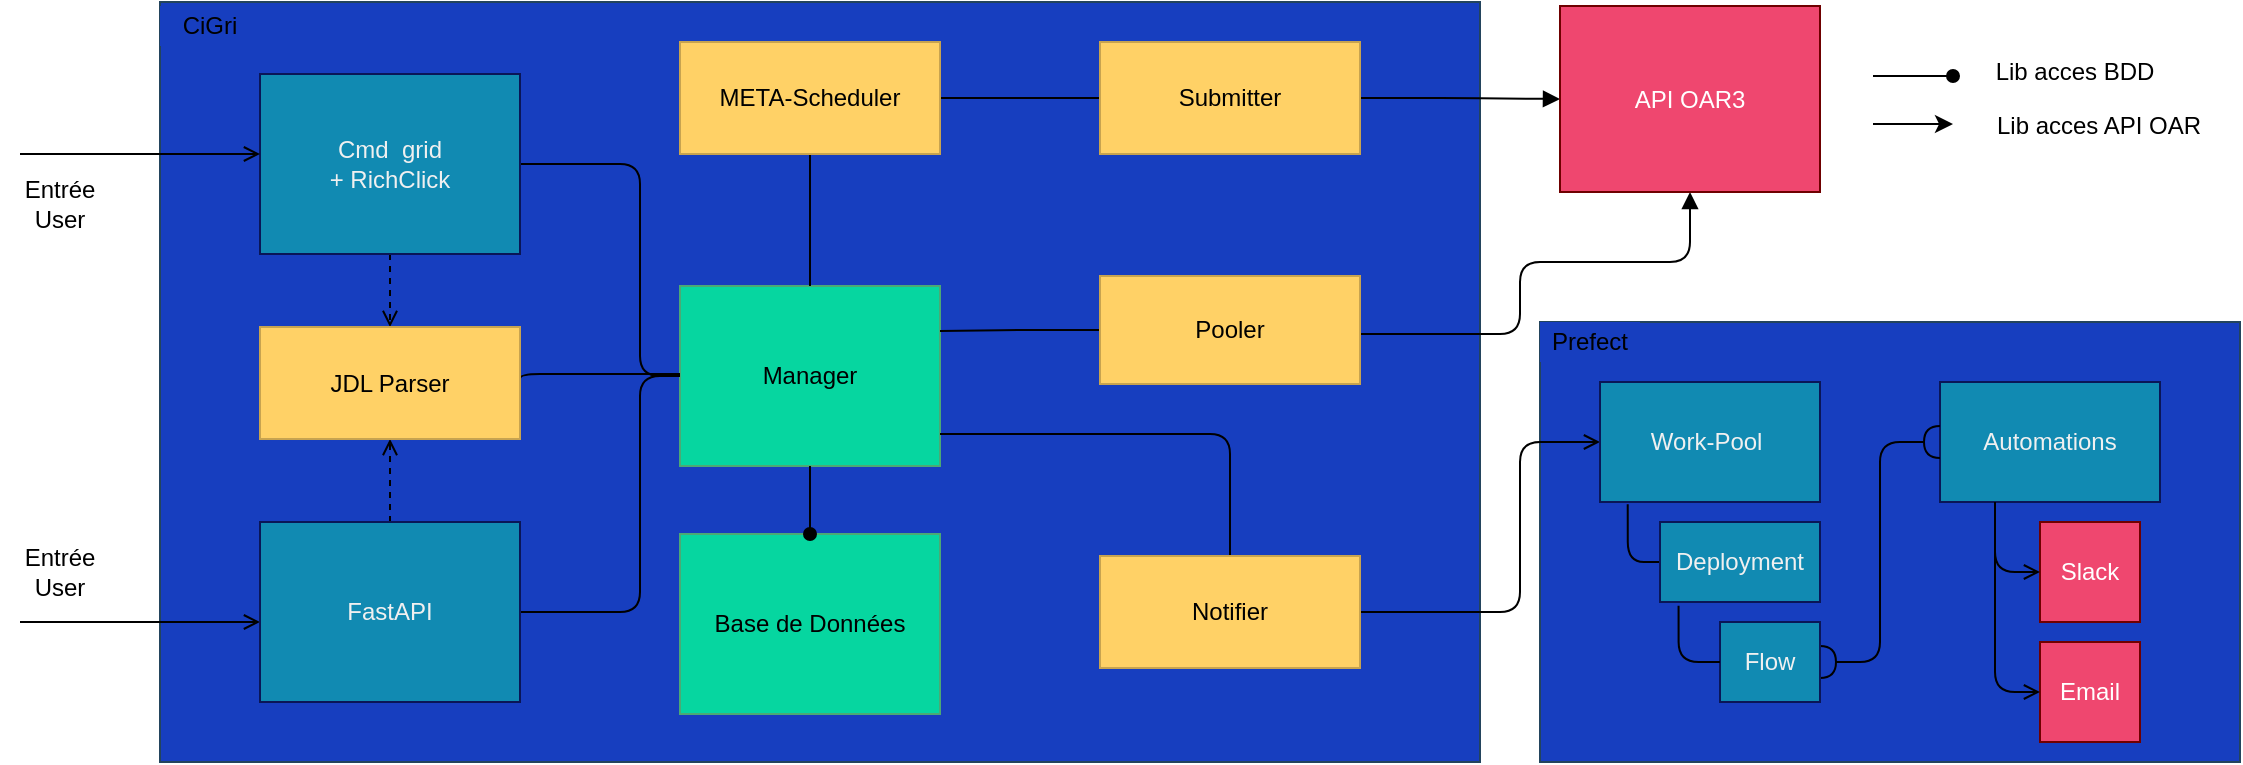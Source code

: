 <mxfile>
    <diagram name="Page-1" id="lX3twSQKGP3NPyZ5zAtj">
        <mxGraphModel dx="2377" dy="795" grid="1" gridSize="10" guides="1" tooltips="1" connect="1" arrows="1" fold="1" page="1" pageScale="1" pageWidth="827" pageHeight="1169" math="0" shadow="0">
            <root>
                <mxCell id="0"/>
                <mxCell id="1" parent="0"/>
                <mxCell id="27" value="" style="rounded=0;whiteSpace=wrap;html=1;fillColor=#173EBF;strokeColor=#23445d;" parent="1" vertex="1">
                    <mxGeometry x="-490" y="394" width="660" height="380" as="geometry"/>
                </mxCell>
                <mxCell id="10" style="edgeStyle=none;html=1;" parent="1" edge="1">
                    <mxGeometry relative="1" as="geometry">
                        <mxPoint x="274.377" y="452.668" as="sourcePoint"/>
                    </mxGeometry>
                </mxCell>
                <mxCell id="95" style="edgeStyle=orthogonalEdgeStyle;html=1;exitX=0.5;exitY=1;exitDx=0;exitDy=0;entryX=0.5;entryY=0;entryDx=0;entryDy=0;endArrow=open;endFill=0;dashed=1;" edge="1" parent="1" source="29" target="85">
                    <mxGeometry relative="1" as="geometry"/>
                </mxCell>
                <mxCell id="97" style="edgeStyle=orthogonalEdgeStyle;html=1;exitX=1;exitY=0.5;exitDx=0;exitDy=0;entryX=0;entryY=0.5;entryDx=0;entryDy=0;endArrow=none;endFill=0;" edge="1" parent="1" source="29" target="30">
                    <mxGeometry relative="1" as="geometry">
                        <Array as="points">
                            <mxPoint x="-250" y="475"/>
                            <mxPoint x="-250" y="581"/>
                        </Array>
                    </mxGeometry>
                </mxCell>
                <mxCell id="29" value="&lt;span style=&quot;color: rgb(240, 240, 240);&quot;&gt;Cmd&amp;nbsp; grid&lt;/span&gt;&lt;br style=&quot;color: rgb(240, 240, 240);&quot;&gt;&lt;span style=&quot;color: rgb(240, 240, 240);&quot;&gt;+&amp;nbsp;RichClick&lt;/span&gt;" style="rounded=0;whiteSpace=wrap;html=1;fillColor=#118ab2;fontColor=#ffffff;strokeColor=#0A1657;" parent="1" vertex="1">
                    <mxGeometry x="-440" y="430" width="130" height="90" as="geometry"/>
                </mxCell>
                <mxCell id="30" value="&lt;font color=&quot;#000000&quot;&gt;Manager&lt;br&gt;&lt;/font&gt;" style="rounded=0;whiteSpace=wrap;html=1;fillColor=#06d6a0;fontColor=#ffffff;strokeColor=#4ca974;" parent="1" vertex="1">
                    <mxGeometry x="-230" y="536" width="130" height="90" as="geometry"/>
                </mxCell>
                <mxCell id="53" style="edgeStyle=orthogonalEdgeStyle;html=1;fontColor=#000000;endArrow=none;endFill=0;" parent="1" source="31" target="52" edge="1">
                    <mxGeometry relative="1" as="geometry"/>
                </mxCell>
                <mxCell id="96" style="edgeStyle=orthogonalEdgeStyle;html=1;exitX=0.5;exitY=1;exitDx=0;exitDy=0;endArrow=none;endFill=0;" edge="1" parent="1" source="31" target="30">
                    <mxGeometry relative="1" as="geometry"/>
                </mxCell>
                <mxCell id="31" value="&lt;font color=&quot;#000000&quot;&gt;META-Scheduler&lt;/font&gt;" style="rounded=0;whiteSpace=wrap;html=1;fillColor=#ffd166;fontColor=#ffffff;strokeColor=#C7A350;" parent="1" vertex="1">
                    <mxGeometry x="-230" y="414" width="130" height="56" as="geometry"/>
                </mxCell>
                <mxCell id="42" value="" style="endArrow=open;html=1;endFill=0;" parent="1" edge="1">
                    <mxGeometry width="50" height="50" relative="1" as="geometry">
                        <mxPoint x="-560" y="470" as="sourcePoint"/>
                        <mxPoint x="-440" y="470" as="targetPoint"/>
                    </mxGeometry>
                </mxCell>
                <mxCell id="43" value="Entrée&lt;br&gt;User" style="text;html=1;strokeColor=none;fillColor=none;align=center;verticalAlign=middle;whiteSpace=wrap;rounded=0;" parent="1" vertex="1">
                    <mxGeometry x="-570" y="480" width="60" height="30" as="geometry"/>
                </mxCell>
                <mxCell id="44" value="" style="endArrow=open;html=1;endFill=0;" parent="1" edge="1">
                    <mxGeometry width="50" height="50" relative="1" as="geometry">
                        <mxPoint x="-560" y="704" as="sourcePoint"/>
                        <mxPoint x="-440" y="704" as="targetPoint"/>
                    </mxGeometry>
                </mxCell>
                <mxCell id="45" value="Entrée&lt;br&gt;User" style="text;html=1;strokeColor=none;fillColor=none;align=center;verticalAlign=middle;whiteSpace=wrap;rounded=0;" parent="1" vertex="1">
                    <mxGeometry x="-570" y="664" width="60" height="30" as="geometry"/>
                </mxCell>
                <mxCell id="50" style="edgeStyle=orthogonalEdgeStyle;html=1;fontColor=#000000;endArrow=none;endFill=0;exitX=1;exitY=0.5;exitDx=0;exitDy=0;" parent="1" source="85" edge="1">
                    <mxGeometry relative="1" as="geometry">
                        <mxPoint x="-230" y="580" as="targetPoint"/>
                        <Array as="points">
                            <mxPoint x="-310" y="580"/>
                        </Array>
                    </mxGeometry>
                </mxCell>
                <mxCell id="94" style="edgeStyle=orthogonalEdgeStyle;html=1;exitX=0.5;exitY=0;exitDx=0;exitDy=0;entryX=0.5;entryY=1;entryDx=0;entryDy=0;endArrow=open;endFill=0;dashed=1;" edge="1" parent="1" source="47" target="85">
                    <mxGeometry relative="1" as="geometry"/>
                </mxCell>
                <mxCell id="98" style="edgeStyle=orthogonalEdgeStyle;html=1;endArrow=none;endFill=0;entryX=0;entryY=0.5;entryDx=0;entryDy=0;" edge="1" parent="1" source="47" target="30">
                    <mxGeometry relative="1" as="geometry">
                        <mxPoint x="-230" y="699" as="targetPoint"/>
                        <Array as="points">
                            <mxPoint x="-250" y="699"/>
                            <mxPoint x="-250" y="581"/>
                        </Array>
                    </mxGeometry>
                </mxCell>
                <mxCell id="47" value="&lt;font color=&quot;#f0f0f0&quot;&gt;FastAPI&lt;/font&gt;" style="rounded=0;whiteSpace=wrap;html=1;fillColor=#118ab2;fontColor=#ffffff;strokeColor=#0A1657;" parent="1" vertex="1">
                    <mxGeometry x="-440" y="654" width="130" height="90" as="geometry"/>
                </mxCell>
                <mxCell id="51" value="" style="rounded=0;whiteSpace=wrap;html=1;fillColor=#173EBF;strokeColor=#23445d;" parent="1" vertex="1">
                    <mxGeometry x="200" y="554" width="350" height="220" as="geometry"/>
                </mxCell>
                <mxCell id="74" style="edgeStyle=orthogonalEdgeStyle;html=1;fontColor=#FFFFFF;endArrow=block;endFill=1;" parent="1" source="52" target="73" edge="1">
                    <mxGeometry relative="1" as="geometry"/>
                </mxCell>
                <mxCell id="52" value="&lt;font color=&quot;#000000&quot;&gt;Submitter&lt;/font&gt;" style="rounded=0;whiteSpace=wrap;html=1;fillColor=#ffd166;fontColor=#ffffff;strokeColor=#C7A350;" parent="1" vertex="1">
                    <mxGeometry x="-20" y="414" width="130" height="56" as="geometry"/>
                </mxCell>
                <mxCell id="58" style="edgeStyle=orthogonalEdgeStyle;html=1;fontColor=#000000;endArrow=none;endFill=0;entryX=1;entryY=0.25;entryDx=0;entryDy=0;" parent="1" source="54" target="30" edge="1">
                    <mxGeometry relative="1" as="geometry"/>
                </mxCell>
                <mxCell id="59" style="edgeStyle=orthogonalEdgeStyle;html=1;fontColor=#000000;endArrow=none;endFill=0;" parent="1" source="30" target="57" edge="1">
                    <mxGeometry relative="1" as="geometry">
                        <Array as="points">
                            <mxPoint x="45" y="610"/>
                        </Array>
                    </mxGeometry>
                </mxCell>
                <mxCell id="75" style="edgeStyle=orthogonalEdgeStyle;html=1;entryX=0.5;entryY=1;entryDx=0;entryDy=0;fontColor=#FFFFFF;endArrow=block;endFill=1;" parent="1" source="54" target="73" edge="1">
                    <mxGeometry relative="1" as="geometry">
                        <Array as="points">
                            <mxPoint x="190" y="560"/>
                            <mxPoint x="190" y="524"/>
                            <mxPoint x="275" y="524"/>
                        </Array>
                    </mxGeometry>
                </mxCell>
                <mxCell id="54" value="Pooler" style="whiteSpace=wrap;html=1;fillColor=#FFD166;strokeColor=#C7A350;fontColor=#000000;" parent="1" vertex="1">
                    <mxGeometry x="-20" y="531" width="130" height="54" as="geometry"/>
                </mxCell>
                <mxCell id="84" style="edgeStyle=orthogonalEdgeStyle;html=1;fontColor=#FFFFFF;startArrow=none;startFill=0;endArrow=open;endFill=0;" parent="1" source="57" target="77" edge="1">
                    <mxGeometry relative="1" as="geometry">
                        <Array as="points">
                            <mxPoint x="190" y="699"/>
                            <mxPoint x="190" y="614"/>
                        </Array>
                    </mxGeometry>
                </mxCell>
                <mxCell id="57" value="Notifier" style="whiteSpace=wrap;html=1;fillColor=#FFD166;strokeColor=#C7A350;fontColor=#000000;" parent="1" vertex="1">
                    <mxGeometry x="-20" y="671" width="130" height="56" as="geometry"/>
                </mxCell>
                <mxCell id="62" value="&lt;font color=&quot;#f0f0f0&quot;&gt;Automations&lt;/font&gt;" style="rounded=0;whiteSpace=wrap;html=1;fillColor=#118ab2;fontColor=#ffffff;strokeColor=#0A1657;" parent="1" vertex="1">
                    <mxGeometry x="400" y="584" width="110" height="60" as="geometry"/>
                </mxCell>
                <mxCell id="33" value="Slack" style="whiteSpace=wrap;html=1;aspect=fixed;fillColor=#ef476f;fontColor=#ffffff;strokeColor=#6F0000;" parent="1" vertex="1">
                    <mxGeometry x="450" y="654" width="50" height="50" as="geometry"/>
                </mxCell>
                <mxCell id="69" value="Email" style="whiteSpace=wrap;html=1;aspect=fixed;fillColor=#ef476f;fontColor=#ffffff;strokeColor=#6F0000;" parent="1" vertex="1">
                    <mxGeometry x="450" y="714" width="50" height="50" as="geometry"/>
                </mxCell>
                <mxCell id="73" value="&lt;font&gt;API OAR3&lt;/font&gt;" style="rounded=0;whiteSpace=wrap;html=1;fillColor=#EF476F;fontColor=#FFFFFF;strokeColor=#6F0000;" parent="1" vertex="1">
                    <mxGeometry x="210" y="396" width="130" height="93" as="geometry"/>
                </mxCell>
                <mxCell id="71" style="edgeStyle=orthogonalEdgeStyle;html=1;exitX=0.25;exitY=1;exitDx=0;exitDy=0;entryX=0;entryY=0.5;entryDx=0;entryDy=0;fontColor=#000000;endArrow=open;endFill=0;" parent="1" source="62" target="33" edge="1">
                    <mxGeometry relative="1" as="geometry"/>
                </mxCell>
                <mxCell id="72" style="edgeStyle=orthogonalEdgeStyle;html=1;exitX=0.25;exitY=1;exitDx=0;exitDy=0;entryX=0;entryY=0.5;entryDx=0;entryDy=0;fontColor=#000000;endArrow=open;endFill=0;" parent="1" source="62" target="69" edge="1">
                    <mxGeometry relative="1" as="geometry">
                        <Array as="points">
                            <mxPoint x="428" y="739"/>
                        </Array>
                    </mxGeometry>
                </mxCell>
                <mxCell id="79" style="edgeStyle=orthogonalEdgeStyle;html=1;exitX=0.126;exitY=1.019;exitDx=0;exitDy=0;entryX=0;entryY=0.5;entryDx=0;entryDy=0;fontColor=#FFFFFF;endArrow=none;endFill=0;exitPerimeter=0;" parent="1" source="77" target="80" edge="1">
                    <mxGeometry relative="1" as="geometry">
                        <mxPoint x="260" y="699" as="targetPoint"/>
                    </mxGeometry>
                </mxCell>
                <mxCell id="77" value="&lt;font color=&quot;#f0f0f0&quot;&gt;Work-Pool&amp;nbsp;&lt;/font&gt;" style="rounded=0;whiteSpace=wrap;html=1;fillColor=#118ab2;fontColor=#ffffff;strokeColor=#0A1657;" parent="1" vertex="1">
                    <mxGeometry x="230" y="584" width="110" height="60" as="geometry"/>
                </mxCell>
                <mxCell id="80" value="&lt;font color=&quot;#f0f0f0&quot;&gt;Deployment&lt;/font&gt;" style="rounded=0;whiteSpace=wrap;html=1;fillColor=#118AB2;fontColor=#ffffff;strokeColor=#0A1657;" parent="1" vertex="1">
                    <mxGeometry x="260" y="654" width="80" height="40" as="geometry"/>
                </mxCell>
                <mxCell id="83" style="edgeStyle=orthogonalEdgeStyle;html=1;entryX=0;entryY=0.5;entryDx=0;entryDy=0;fontColor=#FFFFFF;endArrow=halfCircle;endFill=0;startArrow=halfCircle;startFill=0;" parent="1" source="81" target="62" edge="1">
                    <mxGeometry relative="1" as="geometry"/>
                </mxCell>
                <mxCell id="81" value="&lt;font color=&quot;#f0f0f0&quot;&gt;Flow&lt;/font&gt;" style="rounded=0;whiteSpace=wrap;html=1;fillColor=#118AB2;fontColor=#ffffff;strokeColor=#0A1657;" parent="1" vertex="1">
                    <mxGeometry x="290" y="704" width="50" height="40" as="geometry"/>
                </mxCell>
                <mxCell id="82" style="edgeStyle=orthogonalEdgeStyle;html=1;exitX=0.116;exitY=1.047;exitDx=0;exitDy=0;entryX=0;entryY=0.5;entryDx=0;entryDy=0;fontColor=#FFFFFF;endArrow=none;endFill=0;exitPerimeter=0;" parent="1" source="80" target="81" edge="1">
                    <mxGeometry relative="1" as="geometry">
                        <mxPoint x="243.86" y="715.14" as="sourcePoint"/>
                        <mxPoint x="260" y="744" as="targetPoint"/>
                    </mxGeometry>
                </mxCell>
                <mxCell id="85" value="&lt;font color=&quot;#000000&quot;&gt;JDL Parser&lt;/font&gt;" style="rounded=0;whiteSpace=wrap;html=1;fillColor=#ffd166;fontColor=#ffffff;strokeColor=#C7A350;" parent="1" vertex="1">
                    <mxGeometry x="-440" y="556.5" width="130" height="56" as="geometry"/>
                </mxCell>
                <mxCell id="87" style="edgeStyle=orthogonalEdgeStyle;html=1;fontColor=#000000;endArrow=oval;endFill=1;" parent="1" edge="1">
                    <mxGeometry relative="1" as="geometry">
                        <mxPoint x="366.5" y="431" as="sourcePoint"/>
                        <mxPoint x="406.5" y="431" as="targetPoint"/>
                        <Array as="points">
                            <mxPoint x="406.5" y="431"/>
                        </Array>
                    </mxGeometry>
                </mxCell>
                <mxCell id="88" style="edgeStyle=orthogonalEdgeStyle;html=1;fontColor=#000000;endArrow=classic;endFill=1;" parent="1" edge="1">
                    <mxGeometry relative="1" as="geometry">
                        <mxPoint x="366.5" y="455" as="sourcePoint"/>
                        <mxPoint x="406.5" y="455" as="targetPoint"/>
                        <Array as="points">
                            <mxPoint x="406.5" y="455"/>
                        </Array>
                    </mxGeometry>
                </mxCell>
                <mxCell id="89" value="Lib acces BDD" style="text;html=1;align=center;verticalAlign=middle;resizable=0;points=[];autosize=1;strokeColor=none;fillColor=none;" parent="1" vertex="1">
                    <mxGeometry x="416.5" y="414" width="100" height="30" as="geometry"/>
                </mxCell>
                <mxCell id="90" value="Lib acces API OAR" style="text;html=1;align=center;verticalAlign=middle;resizable=0;points=[];autosize=1;strokeColor=none;fillColor=none;" parent="1" vertex="1">
                    <mxGeometry x="413.5" y="441" width="130" height="30" as="geometry"/>
                </mxCell>
                <mxCell id="91" value="Prefect" style="rounded=0;whiteSpace=wrap;html=1;fillColor=#173EBF;strokeColor=none;" parent="1" vertex="1">
                    <mxGeometry x="200" y="554" width="50" height="20" as="geometry"/>
                </mxCell>
                <mxCell id="92" value="CiGri" style="rounded=0;whiteSpace=wrap;html=1;fillColor=#173EBF;strokeColor=none;" parent="1" vertex="1">
                    <mxGeometry x="-490" y="396" width="50" height="20" as="geometry"/>
                </mxCell>
                <mxCell id="99" value="&lt;font color=&quot;#000000&quot;&gt;Base de Données&lt;/font&gt;" style="rounded=0;whiteSpace=wrap;html=1;fillColor=#06d6a0;fontColor=#ffffff;strokeColor=#4ca974;" vertex="1" parent="1">
                    <mxGeometry x="-230" y="660" width="130" height="90" as="geometry"/>
                </mxCell>
                <mxCell id="100" style="edgeStyle=orthogonalEdgeStyle;html=1;endArrow=oval;endFill=1;" edge="1" parent="1" source="30" target="99">
                    <mxGeometry relative="1" as="geometry"/>
                </mxCell>
            </root>
        </mxGraphModel>
    </diagram>
</mxfile>